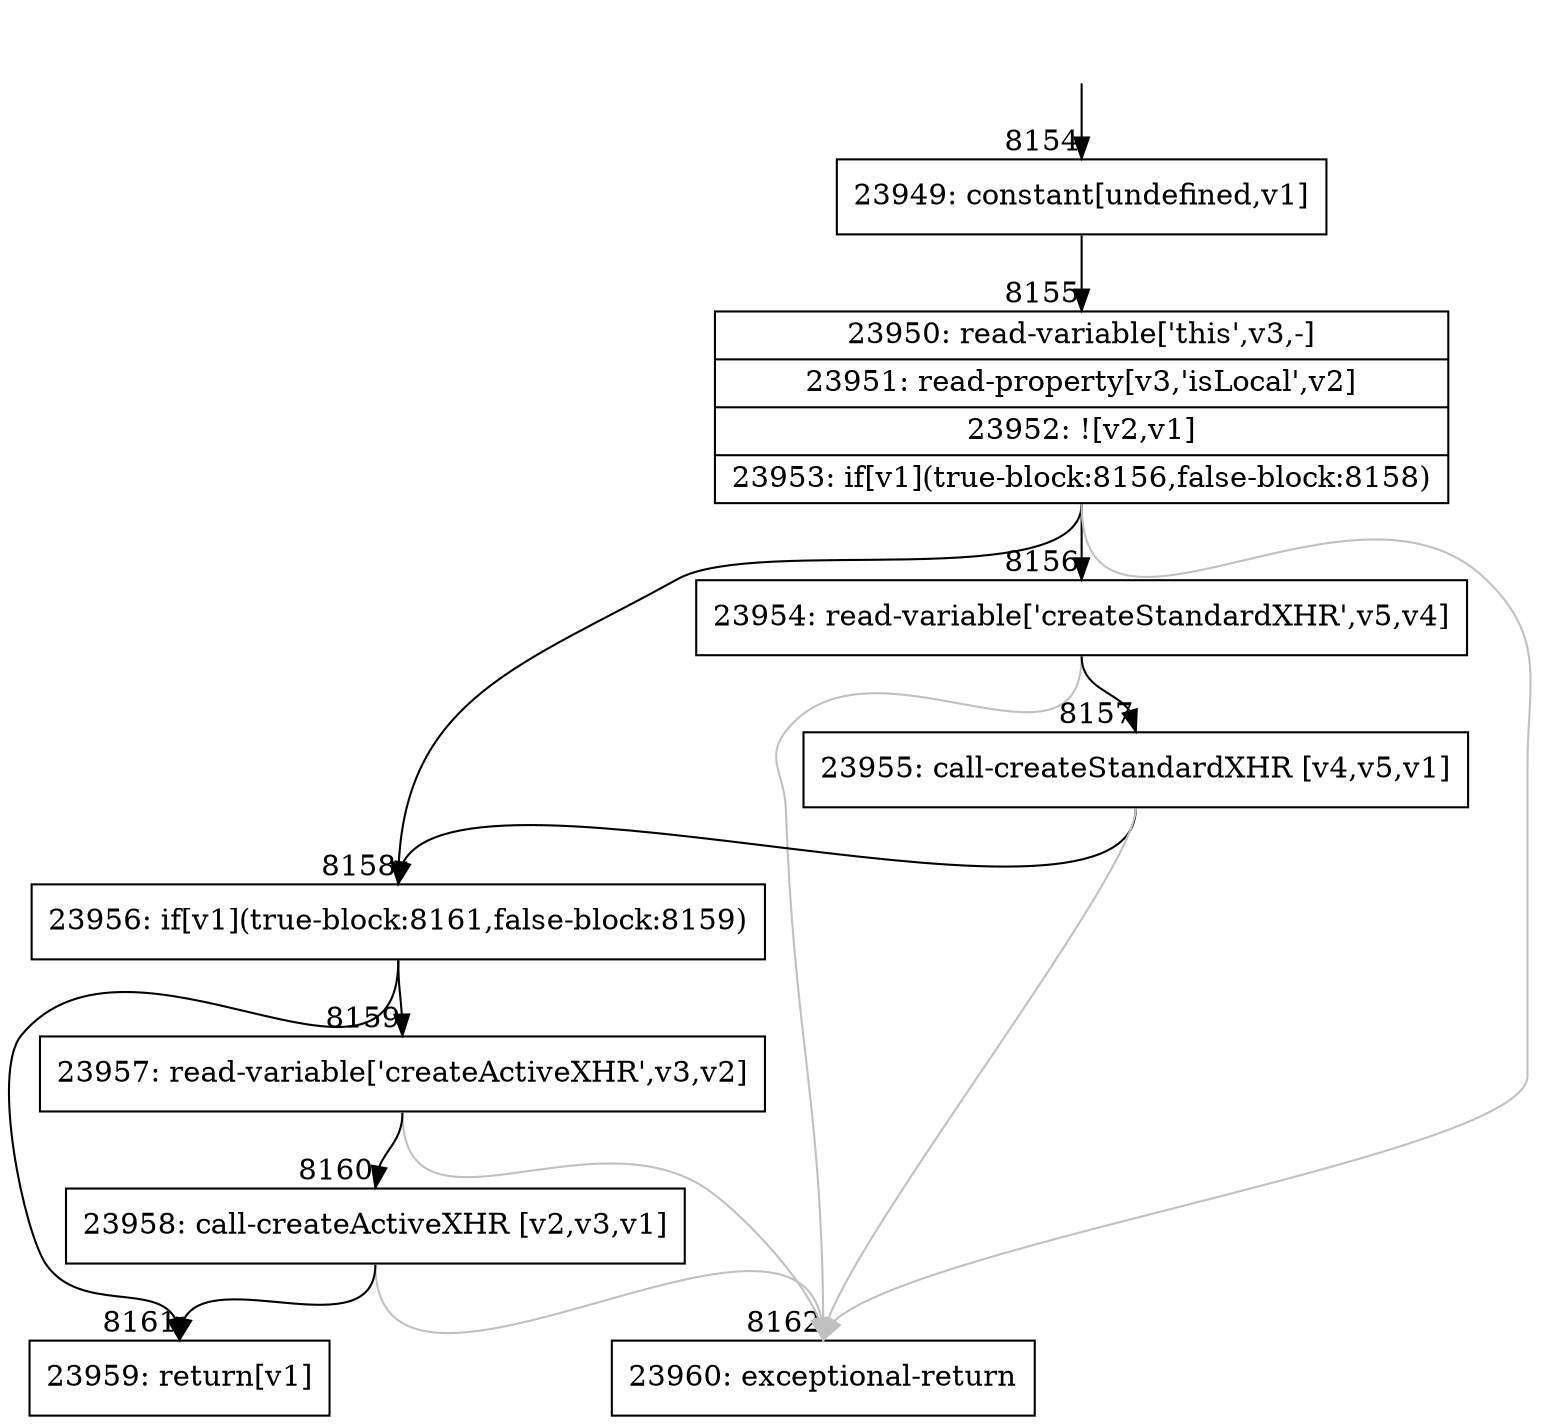 digraph {
rankdir="TD"
BB_entry508[shape=none,label=""];
BB_entry508 -> BB8154 [tailport=s, headport=n, headlabel="    8154"]
BB8154 [shape=record label="{23949: constant[undefined,v1]}" ] 
BB8154 -> BB8155 [tailport=s, headport=n, headlabel="      8155"]
BB8155 [shape=record label="{23950: read-variable['this',v3,-]|23951: read-property[v3,'isLocal',v2]|23952: ![v2,v1]|23953: if[v1](true-block:8156,false-block:8158)}" ] 
BB8155 -> BB8158 [tailport=s, headport=n, headlabel="      8158"]
BB8155 -> BB8156 [tailport=s, headport=n, headlabel="      8156"]
BB8155 -> BB8162 [tailport=s, headport=n, color=gray, headlabel="      8162"]
BB8156 [shape=record label="{23954: read-variable['createStandardXHR',v5,v4]}" ] 
BB8156 -> BB8157 [tailport=s, headport=n, headlabel="      8157"]
BB8156 -> BB8162 [tailport=s, headport=n, color=gray]
BB8157 [shape=record label="{23955: call-createStandardXHR [v4,v5,v1]}" ] 
BB8157 -> BB8158 [tailport=s, headport=n]
BB8157 -> BB8162 [tailport=s, headport=n, color=gray]
BB8158 [shape=record label="{23956: if[v1](true-block:8161,false-block:8159)}" ] 
BB8158 -> BB8161 [tailport=s, headport=n, headlabel="      8161"]
BB8158 -> BB8159 [tailport=s, headport=n, headlabel="      8159"]
BB8159 [shape=record label="{23957: read-variable['createActiveXHR',v3,v2]}" ] 
BB8159 -> BB8160 [tailport=s, headport=n, headlabel="      8160"]
BB8159 -> BB8162 [tailport=s, headport=n, color=gray]
BB8160 [shape=record label="{23958: call-createActiveXHR [v2,v3,v1]}" ] 
BB8160 -> BB8161 [tailport=s, headport=n]
BB8160 -> BB8162 [tailport=s, headport=n, color=gray]
BB8161 [shape=record label="{23959: return[v1]}" ] 
BB8162 [shape=record label="{23960: exceptional-return}" ] 
//#$~ 8461
}
